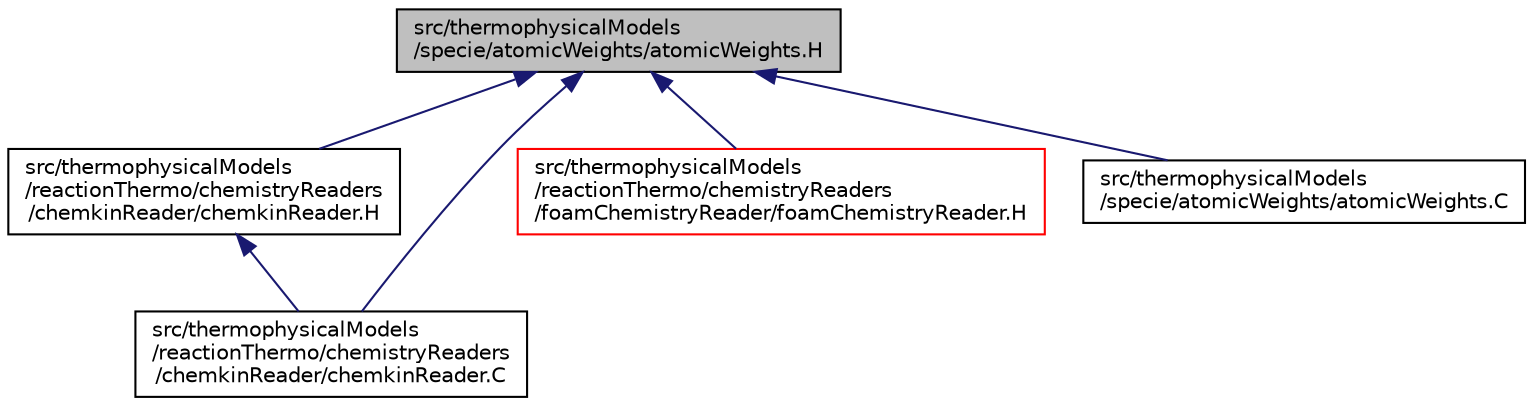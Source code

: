 digraph "src/thermophysicalModels/specie/atomicWeights/atomicWeights.H"
{
  bgcolor="transparent";
  edge [fontname="Helvetica",fontsize="10",labelfontname="Helvetica",labelfontsize="10"];
  node [fontname="Helvetica",fontsize="10",shape=record];
  Node1 [label="src/thermophysicalModels\l/specie/atomicWeights/atomicWeights.H",height=0.2,width=0.4,color="black", fillcolor="grey75", style="filled", fontcolor="black"];
  Node1 -> Node2 [dir="back",color="midnightblue",fontsize="10",style="solid",fontname="Helvetica"];
  Node2 [label="src/thermophysicalModels\l/reactionThermo/chemistryReaders\l/chemkinReader/chemkinReader.H",height=0.2,width=0.4,color="black",URL="$a10116.html"];
  Node2 -> Node3 [dir="back",color="midnightblue",fontsize="10",style="solid",fontname="Helvetica"];
  Node3 [label="src/thermophysicalModels\l/reactionThermo/chemistryReaders\l/chemkinReader/chemkinReader.C",height=0.2,width=0.4,color="black",URL="$a10115.html"];
  Node1 -> Node3 [dir="back",color="midnightblue",fontsize="10",style="solid",fontname="Helvetica"];
  Node1 -> Node4 [dir="back",color="midnightblue",fontsize="10",style="solid",fontname="Helvetica"];
  Node4 [label="src/thermophysicalModels\l/reactionThermo/chemistryReaders\l/foamChemistryReader/foamChemistryReader.H",height=0.2,width=0.4,color="red",URL="$a10118.html"];
  Node1 -> Node5 [dir="back",color="midnightblue",fontsize="10",style="solid",fontname="Helvetica"];
  Node5 [label="src/thermophysicalModels\l/specie/atomicWeights/atomicWeights.C",height=0.2,width=0.4,color="black",URL="$a10208.html"];
}
